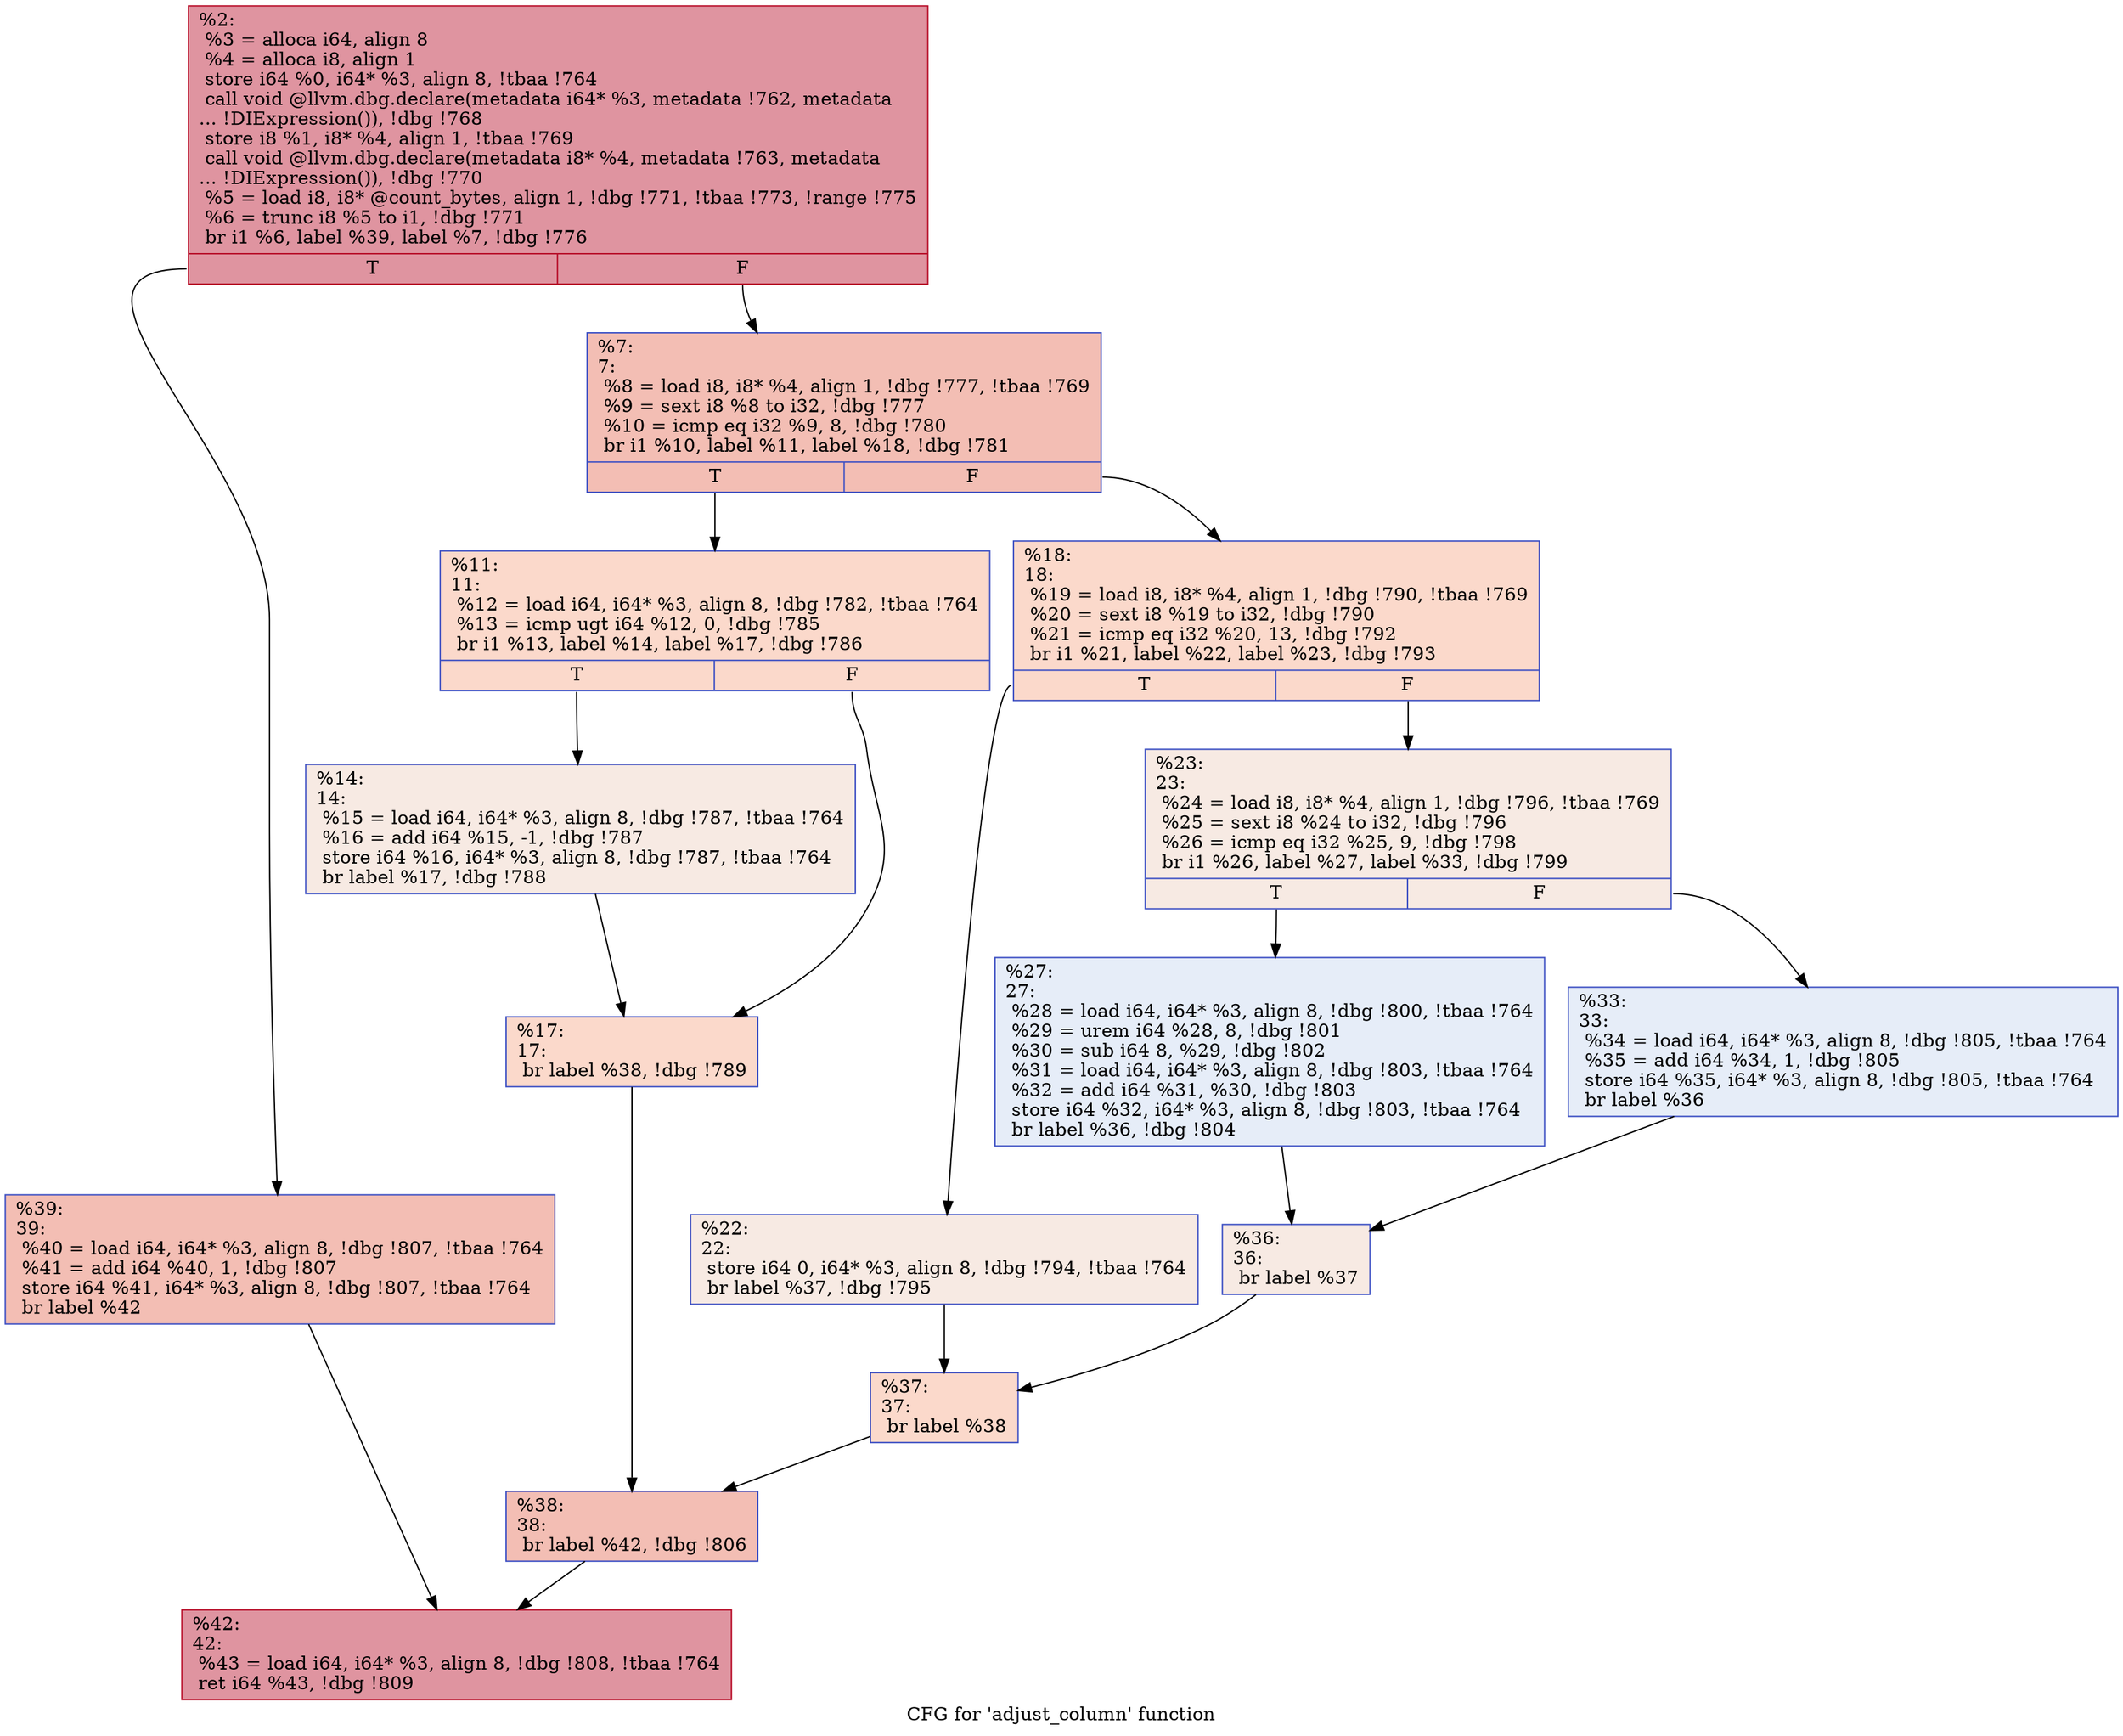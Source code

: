 digraph "CFG for 'adjust_column' function" {
	label="CFG for 'adjust_column' function";

	Node0x20c9e30 [shape=record,color="#b70d28ff", style=filled, fillcolor="#b70d2870",label="{%2:\l  %3 = alloca i64, align 8\l  %4 = alloca i8, align 1\l  store i64 %0, i64* %3, align 8, !tbaa !764\l  call void @llvm.dbg.declare(metadata i64* %3, metadata !762, metadata\l... !DIExpression()), !dbg !768\l  store i8 %1, i8* %4, align 1, !tbaa !769\l  call void @llvm.dbg.declare(metadata i8* %4, metadata !763, metadata\l... !DIExpression()), !dbg !770\l  %5 = load i8, i8* @count_bytes, align 1, !dbg !771, !tbaa !773, !range !775\l  %6 = trunc i8 %5 to i1, !dbg !771\l  br i1 %6, label %39, label %7, !dbg !776\l|{<s0>T|<s1>F}}"];
	Node0x20c9e30:s0 -> Node0x20b9720;
	Node0x20c9e30:s1 -> Node0x20b9360;
	Node0x20b9360 [shape=record,color="#3d50c3ff", style=filled, fillcolor="#e36c5570",label="{%7:\l7:                                                \l  %8 = load i8, i8* %4, align 1, !dbg !777, !tbaa !769\l  %9 = sext i8 %8 to i32, !dbg !777\l  %10 = icmp eq i32 %9, 8, !dbg !780\l  br i1 %10, label %11, label %18, !dbg !781\l|{<s0>T|<s1>F}}"];
	Node0x20b9360:s0 -> Node0x20b93b0;
	Node0x20b9360:s1 -> Node0x20b94a0;
	Node0x20b93b0 [shape=record,color="#3d50c3ff", style=filled, fillcolor="#f7a88970",label="{%11:\l11:                                               \l  %12 = load i64, i64* %3, align 8, !dbg !782, !tbaa !764\l  %13 = icmp ugt i64 %12, 0, !dbg !785\l  br i1 %13, label %14, label %17, !dbg !786\l|{<s0>T|<s1>F}}"];
	Node0x20b93b0:s0 -> Node0x20b9400;
	Node0x20b93b0:s1 -> Node0x20b9450;
	Node0x20b9400 [shape=record,color="#3d50c3ff", style=filled, fillcolor="#eed0c070",label="{%14:\l14:                                               \l  %15 = load i64, i64* %3, align 8, !dbg !787, !tbaa !764\l  %16 = add i64 %15, -1, !dbg !787\l  store i64 %16, i64* %3, align 8, !dbg !787, !tbaa !764\l  br label %17, !dbg !788\l}"];
	Node0x20b9400 -> Node0x20b9450;
	Node0x20b9450 [shape=record,color="#3d50c3ff", style=filled, fillcolor="#f7a88970",label="{%17:\l17:                                               \l  br label %38, !dbg !789\l}"];
	Node0x20b9450 -> Node0x20b96d0;
	Node0x20b94a0 [shape=record,color="#3d50c3ff", style=filled, fillcolor="#f7a88970",label="{%18:\l18:                                               \l  %19 = load i8, i8* %4, align 1, !dbg !790, !tbaa !769\l  %20 = sext i8 %19 to i32, !dbg !790\l  %21 = icmp eq i32 %20, 13, !dbg !792\l  br i1 %21, label %22, label %23, !dbg !793\l|{<s0>T|<s1>F}}"];
	Node0x20b94a0:s0 -> Node0x20b94f0;
	Node0x20b94a0:s1 -> Node0x20b9540;
	Node0x20b94f0 [shape=record,color="#3d50c3ff", style=filled, fillcolor="#eed0c070",label="{%22:\l22:                                               \l  store i64 0, i64* %3, align 8, !dbg !794, !tbaa !764\l  br label %37, !dbg !795\l}"];
	Node0x20b94f0 -> Node0x20b9680;
	Node0x20b9540 [shape=record,color="#3d50c3ff", style=filled, fillcolor="#eed0c070",label="{%23:\l23:                                               \l  %24 = load i8, i8* %4, align 1, !dbg !796, !tbaa !769\l  %25 = sext i8 %24 to i32, !dbg !796\l  %26 = icmp eq i32 %25, 9, !dbg !798\l  br i1 %26, label %27, label %33, !dbg !799\l|{<s0>T|<s1>F}}"];
	Node0x20b9540:s0 -> Node0x20b9590;
	Node0x20b9540:s1 -> Node0x20b95e0;
	Node0x20b9590 [shape=record,color="#3d50c3ff", style=filled, fillcolor="#c7d7f070",label="{%27:\l27:                                               \l  %28 = load i64, i64* %3, align 8, !dbg !800, !tbaa !764\l  %29 = urem i64 %28, 8, !dbg !801\l  %30 = sub i64 8, %29, !dbg !802\l  %31 = load i64, i64* %3, align 8, !dbg !803, !tbaa !764\l  %32 = add i64 %31, %30, !dbg !803\l  store i64 %32, i64* %3, align 8, !dbg !803, !tbaa !764\l  br label %36, !dbg !804\l}"];
	Node0x20b9590 -> Node0x20b9630;
	Node0x20b95e0 [shape=record,color="#3d50c3ff", style=filled, fillcolor="#c7d7f070",label="{%33:\l33:                                               \l  %34 = load i64, i64* %3, align 8, !dbg !805, !tbaa !764\l  %35 = add i64 %34, 1, !dbg !805\l  store i64 %35, i64* %3, align 8, !dbg !805, !tbaa !764\l  br label %36\l}"];
	Node0x20b95e0 -> Node0x20b9630;
	Node0x20b9630 [shape=record,color="#3d50c3ff", style=filled, fillcolor="#eed0c070",label="{%36:\l36:                                               \l  br label %37\l}"];
	Node0x20b9630 -> Node0x20b9680;
	Node0x20b9680 [shape=record,color="#3d50c3ff", style=filled, fillcolor="#f7a88970",label="{%37:\l37:                                               \l  br label %38\l}"];
	Node0x20b9680 -> Node0x20b96d0;
	Node0x20b96d0 [shape=record,color="#3d50c3ff", style=filled, fillcolor="#e36c5570",label="{%38:\l38:                                               \l  br label %42, !dbg !806\l}"];
	Node0x20b96d0 -> Node0x20b9770;
	Node0x20b9720 [shape=record,color="#3d50c3ff", style=filled, fillcolor="#e36c5570",label="{%39:\l39:                                               \l  %40 = load i64, i64* %3, align 8, !dbg !807, !tbaa !764\l  %41 = add i64 %40, 1, !dbg !807\l  store i64 %41, i64* %3, align 8, !dbg !807, !tbaa !764\l  br label %42\l}"];
	Node0x20b9720 -> Node0x20b9770;
	Node0x20b9770 [shape=record,color="#b70d28ff", style=filled, fillcolor="#b70d2870",label="{%42:\l42:                                               \l  %43 = load i64, i64* %3, align 8, !dbg !808, !tbaa !764\l  ret i64 %43, !dbg !809\l}"];
}
